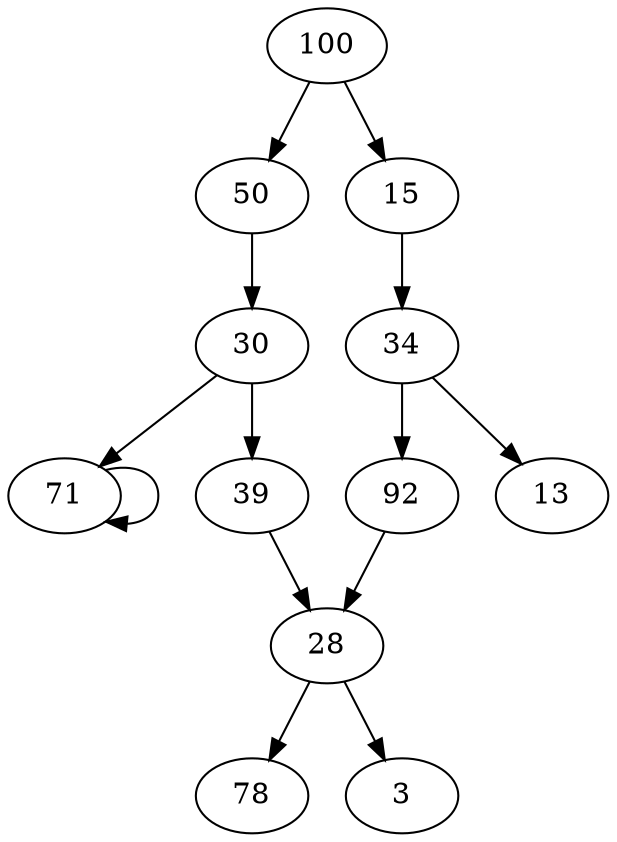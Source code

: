 digraph G {

71; 

71 -> 71; 

78; 

28 -> 78; 

39 -> 28; 

30 -> {71,39}; 

50 -> 30; 

3; 

28 -> 3; 

92 -> 28; 

13; 

34 -> {92,13}; 

15 -> 34; 

100 -> {50,15}; 
}
